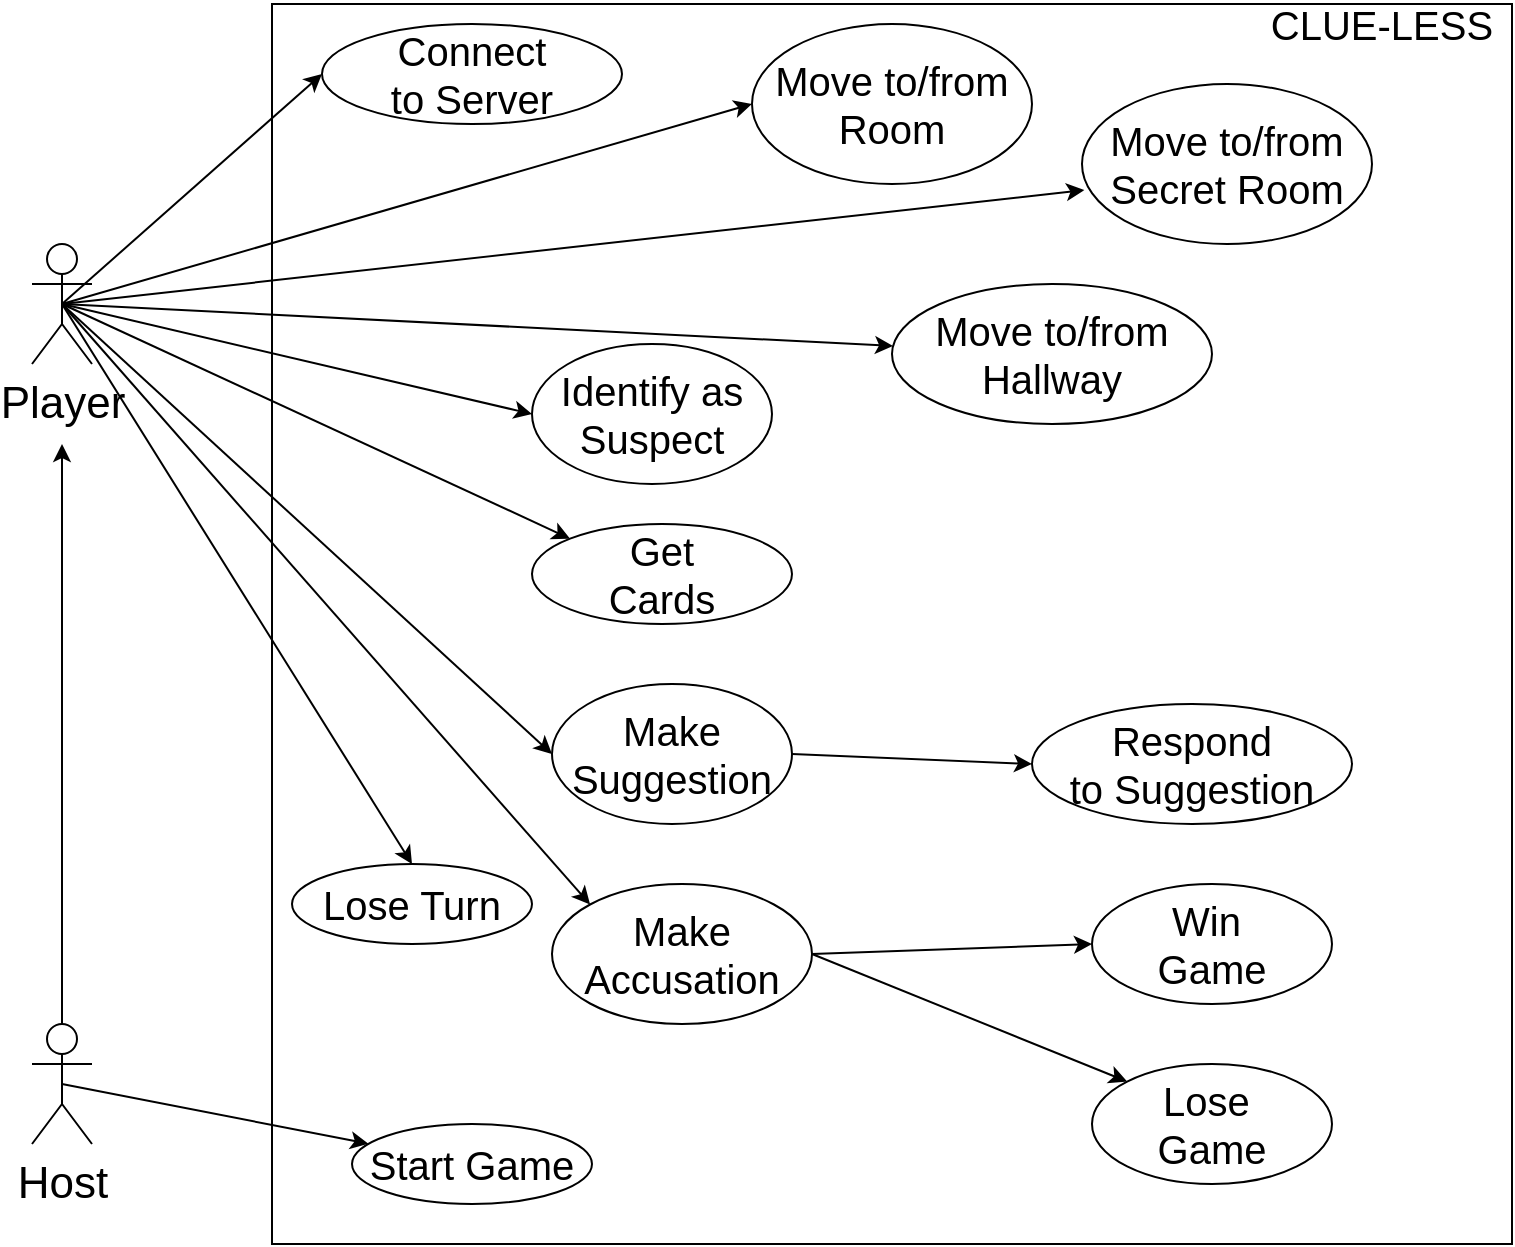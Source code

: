 <mxfile version="14.4.7" type="github">
  <diagram id="6zn62Z9xgfO-b7laPYS4" name="Page-1">
    <mxGraphModel dx="1422" dy="794" grid="1" gridSize="10" guides="1" tooltips="1" connect="1" arrows="1" fold="1" page="1" pageScale="1" pageWidth="850" pageHeight="1100" math="0" shadow="0">
      <root>
        <mxCell id="0" />
        <mxCell id="1" parent="0" />
        <mxCell id="Ss0FilEweHv9kZM79R0a-1" value="&lt;font style=&quot;font-size: 22px&quot;&gt;Player&lt;/font&gt;" style="shape=umlActor;verticalLabelPosition=bottom;verticalAlign=top;html=1;outlineConnect=0;" vertex="1" parent="1">
          <mxGeometry x="40" y="150" width="30" height="60" as="geometry" />
        </mxCell>
        <mxCell id="Ss0FilEweHv9kZM79R0a-2" value="&lt;font style=&quot;font-size: 22px&quot;&gt;Host&lt;/font&gt;" style="shape=umlActor;verticalLabelPosition=bottom;verticalAlign=top;html=1;outlineConnect=0;" vertex="1" parent="1">
          <mxGeometry x="40" y="540" width="30" height="60" as="geometry" />
        </mxCell>
        <mxCell id="Ss0FilEweHv9kZM79R0a-4" value="" style="whiteSpace=wrap;html=1;aspect=fixed;" vertex="1" parent="1">
          <mxGeometry x="160" y="30" width="620" height="620" as="geometry" />
        </mxCell>
        <mxCell id="Ss0FilEweHv9kZM79R0a-9" value="&lt;font style=&quot;font-size: 20px&quot;&gt;Start Game&lt;/font&gt;" style="ellipse;whiteSpace=wrap;html=1;" vertex="1" parent="1">
          <mxGeometry x="200" y="590" width="120" height="40" as="geometry" />
        </mxCell>
        <mxCell id="Ss0FilEweHv9kZM79R0a-11" value="&lt;font style=&quot;font-size: 20px&quot;&gt;Make Suggestion&lt;/font&gt;" style="ellipse;whiteSpace=wrap;html=1;" vertex="1" parent="1">
          <mxGeometry x="300" y="370" width="120" height="70" as="geometry" />
        </mxCell>
        <mxCell id="Ss0FilEweHv9kZM79R0a-12" value="&lt;span style=&quot;text-align: left&quot;&gt;&lt;font style=&quot;font-size: 20px&quot;&gt;Make Accusation&lt;/font&gt;&lt;/span&gt;" style="ellipse;whiteSpace=wrap;html=1;" vertex="1" parent="1">
          <mxGeometry x="300" y="470" width="130" height="70" as="geometry" />
        </mxCell>
        <mxCell id="Ss0FilEweHv9kZM79R0a-13" value="" style="endArrow=classic;html=1;exitX=0.5;exitY=0.5;exitDx=0;exitDy=0;exitPerimeter=0;" edge="1" parent="1" source="Ss0FilEweHv9kZM79R0a-2" target="Ss0FilEweHv9kZM79R0a-9">
          <mxGeometry width="50" height="50" relative="1" as="geometry">
            <mxPoint x="400" y="530" as="sourcePoint" />
            <mxPoint x="450" y="480" as="targetPoint" />
          </mxGeometry>
        </mxCell>
        <mxCell id="Ss0FilEweHv9kZM79R0a-14" value="" style="endArrow=classic;html=1;exitX=0.5;exitY=0.5;exitDx=0;exitDy=0;exitPerimeter=0;entryX=0;entryY=0.5;entryDx=0;entryDy=0;" edge="1" parent="1" source="Ss0FilEweHv9kZM79R0a-1" target="Ss0FilEweHv9kZM79R0a-20">
          <mxGeometry width="50" height="50" relative="1" as="geometry">
            <mxPoint x="400" y="530" as="sourcePoint" />
            <mxPoint x="200" y="120" as="targetPoint" />
          </mxGeometry>
        </mxCell>
        <mxCell id="Ss0FilEweHv9kZM79R0a-15" value="" style="endArrow=classic;html=1;exitX=0.5;exitY=0.5;exitDx=0;exitDy=0;exitPerimeter=0;entryX=0;entryY=0.5;entryDx=0;entryDy=0;" edge="1" parent="1" source="Ss0FilEweHv9kZM79R0a-1" target="Ss0FilEweHv9kZM79R0a-11">
          <mxGeometry width="50" height="50" relative="1" as="geometry">
            <mxPoint x="85" y="190" as="sourcePoint" />
            <mxPoint x="210" y="170" as="targetPoint" />
          </mxGeometry>
        </mxCell>
        <mxCell id="Ss0FilEweHv9kZM79R0a-16" value="" style="endArrow=classic;html=1;exitX=0.5;exitY=0.5;exitDx=0;exitDy=0;exitPerimeter=0;entryX=0;entryY=0;entryDx=0;entryDy=0;" edge="1" parent="1" source="Ss0FilEweHv9kZM79R0a-1" target="Ss0FilEweHv9kZM79R0a-12">
          <mxGeometry width="50" height="50" relative="1" as="geometry">
            <mxPoint x="85" y="190" as="sourcePoint" />
            <mxPoint x="210" y="290" as="targetPoint" />
          </mxGeometry>
        </mxCell>
        <mxCell id="Ss0FilEweHv9kZM79R0a-20" value="&lt;font style=&quot;font-size: 20px&quot;&gt;Move to/from&lt;br&gt;Room&lt;br&gt;&lt;/font&gt;" style="ellipse;whiteSpace=wrap;html=1;" vertex="1" parent="1">
          <mxGeometry x="400" y="40" width="140" height="80" as="geometry" />
        </mxCell>
        <mxCell id="Ss0FilEweHv9kZM79R0a-21" value="&lt;font style=&quot;font-size: 20px&quot;&gt;Move to/from&lt;br&gt;Hallway&lt;br&gt;&lt;/font&gt;" style="ellipse;whiteSpace=wrap;html=1;" vertex="1" parent="1">
          <mxGeometry x="470" y="170" width="160" height="70" as="geometry" />
        </mxCell>
        <mxCell id="Ss0FilEweHv9kZM79R0a-24" value="&lt;font style=&quot;font-size: 20px&quot;&gt;Move to/from&lt;br&gt;Secret Room&lt;br&gt;&lt;/font&gt;" style="ellipse;whiteSpace=wrap;html=1;" vertex="1" parent="1">
          <mxGeometry x="565" y="70" width="145" height="80" as="geometry" />
        </mxCell>
        <mxCell id="Ss0FilEweHv9kZM79R0a-26" value="" style="endArrow=classic;html=1;exitX=0.5;exitY=0;exitDx=0;exitDy=0;exitPerimeter=0;" edge="1" parent="1" source="Ss0FilEweHv9kZM79R0a-2">
          <mxGeometry width="50" height="50" relative="1" as="geometry">
            <mxPoint x="50" y="520" as="sourcePoint" />
            <mxPoint x="55" y="250" as="targetPoint" />
          </mxGeometry>
        </mxCell>
        <mxCell id="Ss0FilEweHv9kZM79R0a-28" value="&lt;font style=&quot;font-size: 20px&quot;&gt;Respond&lt;br&gt;to Suggestion&lt;br&gt;&lt;/font&gt;" style="ellipse;whiteSpace=wrap;html=1;" vertex="1" parent="1">
          <mxGeometry x="540" y="380" width="160" height="60" as="geometry" />
        </mxCell>
        <mxCell id="Ss0FilEweHv9kZM79R0a-30" value="" style="endArrow=classic;html=1;exitX=0.5;exitY=0.5;exitDx=0;exitDy=0;exitPerimeter=0;entryX=0;entryY=0;entryDx=0;entryDy=0;" edge="1" parent="1" source="Ss0FilEweHv9kZM79R0a-1" target="Ss0FilEweHv9kZM79R0a-31">
          <mxGeometry width="50" height="50" relative="1" as="geometry">
            <mxPoint x="400" y="400" as="sourcePoint" />
            <mxPoint x="450" y="350" as="targetPoint" />
          </mxGeometry>
        </mxCell>
        <mxCell id="Ss0FilEweHv9kZM79R0a-31" value="&lt;font style=&quot;font-size: 20px&quot;&gt;Get&lt;br&gt;Cards&lt;br&gt;&lt;/font&gt;" style="ellipse;whiteSpace=wrap;html=1;" vertex="1" parent="1">
          <mxGeometry x="290" y="290" width="130" height="50" as="geometry" />
        </mxCell>
        <mxCell id="Ss0FilEweHv9kZM79R0a-34" value="&lt;font style=&quot;font-size: 20px&quot;&gt;Identify as&lt;br&gt;Suspect&lt;br&gt;&lt;/font&gt;" style="ellipse;whiteSpace=wrap;html=1;" vertex="1" parent="1">
          <mxGeometry x="290" y="200" width="120" height="70" as="geometry" />
        </mxCell>
        <mxCell id="Ss0FilEweHv9kZM79R0a-35" value="" style="endArrow=classic;html=1;exitX=0.5;exitY=0.5;exitDx=0;exitDy=0;exitPerimeter=0;entryX=0;entryY=0.5;entryDx=0;entryDy=0;" edge="1" parent="1" source="Ss0FilEweHv9kZM79R0a-1" target="Ss0FilEweHv9kZM79R0a-34">
          <mxGeometry width="50" height="50" relative="1" as="geometry">
            <mxPoint x="65" y="190" as="sourcePoint" />
            <mxPoint x="210" y="130" as="targetPoint" />
          </mxGeometry>
        </mxCell>
        <mxCell id="Ss0FilEweHv9kZM79R0a-36" value="&lt;font style=&quot;font-size: 20px&quot;&gt;Connect&lt;br&gt;to Server&lt;br&gt;&lt;/font&gt;" style="ellipse;whiteSpace=wrap;html=1;" vertex="1" parent="1">
          <mxGeometry x="185" y="40" width="150" height="50" as="geometry" />
        </mxCell>
        <mxCell id="Ss0FilEweHv9kZM79R0a-37" value="" style="endArrow=classic;html=1;exitX=0.5;exitY=0.5;exitDx=0;exitDy=0;exitPerimeter=0;entryX=0;entryY=0.5;entryDx=0;entryDy=0;" edge="1" parent="1" source="Ss0FilEweHv9kZM79R0a-1" target="Ss0FilEweHv9kZM79R0a-36">
          <mxGeometry width="50" height="50" relative="1" as="geometry">
            <mxPoint x="65" y="190" as="sourcePoint" />
            <mxPoint x="210" y="130" as="targetPoint" />
          </mxGeometry>
        </mxCell>
        <mxCell id="Ss0FilEweHv9kZM79R0a-38" value="&lt;font style=&quot;font-size: 20px&quot;&gt;Win&amp;nbsp;&lt;br&gt;Game&lt;br&gt;&lt;/font&gt;" style="ellipse;whiteSpace=wrap;html=1;" vertex="1" parent="1">
          <mxGeometry x="570" y="470" width="120" height="60" as="geometry" />
        </mxCell>
        <mxCell id="Ss0FilEweHv9kZM79R0a-39" value="&lt;font style=&quot;font-size: 20px&quot;&gt;Lose&amp;nbsp;&lt;br&gt;Game&lt;br&gt;&lt;/font&gt;" style="ellipse;whiteSpace=wrap;html=1;" vertex="1" parent="1">
          <mxGeometry x="570" y="560" width="120" height="60" as="geometry" />
        </mxCell>
        <mxCell id="Ss0FilEweHv9kZM79R0a-44" value="&lt;font style=&quot;font-size: 20px&quot;&gt;Lose Turn&lt;/font&gt;" style="ellipse;whiteSpace=wrap;html=1;" vertex="1" parent="1">
          <mxGeometry x="170" y="460" width="120" height="40" as="geometry" />
        </mxCell>
        <mxCell id="Ss0FilEweHv9kZM79R0a-45" value="" style="endArrow=classic;html=1;exitX=0.5;exitY=0.5;exitDx=0;exitDy=0;exitPerimeter=0;entryX=0.008;entryY=0.663;entryDx=0;entryDy=0;entryPerimeter=0;" edge="1" parent="1" source="Ss0FilEweHv9kZM79R0a-1" target="Ss0FilEweHv9kZM79R0a-24">
          <mxGeometry width="50" height="50" relative="1" as="geometry">
            <mxPoint x="175" y="130" as="sourcePoint" />
            <mxPoint x="410" y="185" as="targetPoint" />
          </mxGeometry>
        </mxCell>
        <mxCell id="Ss0FilEweHv9kZM79R0a-46" value="" style="endArrow=classic;html=1;exitX=0.5;exitY=0.5;exitDx=0;exitDy=0;exitPerimeter=0;" edge="1" parent="1" source="Ss0FilEweHv9kZM79R0a-1" target="Ss0FilEweHv9kZM79R0a-21">
          <mxGeometry width="50" height="50" relative="1" as="geometry">
            <mxPoint x="65" y="190" as="sourcePoint" />
            <mxPoint x="531.04" y="133.04" as="targetPoint" />
          </mxGeometry>
        </mxCell>
        <mxCell id="Ss0FilEweHv9kZM79R0a-47" value="" style="endArrow=classic;html=1;exitX=0.5;exitY=0.5;exitDx=0;exitDy=0;exitPerimeter=0;entryX=0.5;entryY=0;entryDx=0;entryDy=0;" edge="1" parent="1" source="Ss0FilEweHv9kZM79R0a-1" target="Ss0FilEweHv9kZM79R0a-44">
          <mxGeometry width="50" height="50" relative="1" as="geometry">
            <mxPoint x="65" y="190" as="sourcePoint" />
            <mxPoint x="300" y="245" as="targetPoint" />
          </mxGeometry>
        </mxCell>
        <mxCell id="Ss0FilEweHv9kZM79R0a-48" value="&lt;font style=&quot;font-size: 20px&quot;&gt;CLUE-LESS&lt;/font&gt;" style="text;html=1;strokeColor=none;fillColor=none;align=center;verticalAlign=middle;whiteSpace=wrap;rounded=0;" vertex="1" parent="1">
          <mxGeometry x="650" y="30" width="130" height="20" as="geometry" />
        </mxCell>
        <mxCell id="Ss0FilEweHv9kZM79R0a-49" value="" style="endArrow=classic;html=1;entryX=0;entryY=0;entryDx=0;entryDy=0;exitX=1;exitY=0.5;exitDx=0;exitDy=0;" edge="1" parent="1" source="Ss0FilEweHv9kZM79R0a-12" target="Ss0FilEweHv9kZM79R0a-39">
          <mxGeometry width="50" height="50" relative="1" as="geometry">
            <mxPoint x="400" y="330" as="sourcePoint" />
            <mxPoint x="450" y="280" as="targetPoint" />
          </mxGeometry>
        </mxCell>
        <mxCell id="Ss0FilEweHv9kZM79R0a-50" value="" style="endArrow=classic;html=1;entryX=0;entryY=0.5;entryDx=0;entryDy=0;exitX=1;exitY=0.5;exitDx=0;exitDy=0;" edge="1" parent="1" source="Ss0FilEweHv9kZM79R0a-12" target="Ss0FilEweHv9kZM79R0a-38">
          <mxGeometry width="50" height="50" relative="1" as="geometry">
            <mxPoint x="440" y="515" as="sourcePoint" />
            <mxPoint x="597.574" y="578.787" as="targetPoint" />
          </mxGeometry>
        </mxCell>
        <mxCell id="Ss0FilEweHv9kZM79R0a-51" value="" style="endArrow=classic;html=1;entryX=0;entryY=0.5;entryDx=0;entryDy=0;exitX=1;exitY=0.5;exitDx=0;exitDy=0;" edge="1" parent="1" source="Ss0FilEweHv9kZM79R0a-11" target="Ss0FilEweHv9kZM79R0a-28">
          <mxGeometry width="50" height="50" relative="1" as="geometry">
            <mxPoint x="430" y="375" as="sourcePoint" />
            <mxPoint x="570" y="370" as="targetPoint" />
          </mxGeometry>
        </mxCell>
      </root>
    </mxGraphModel>
  </diagram>
</mxfile>
